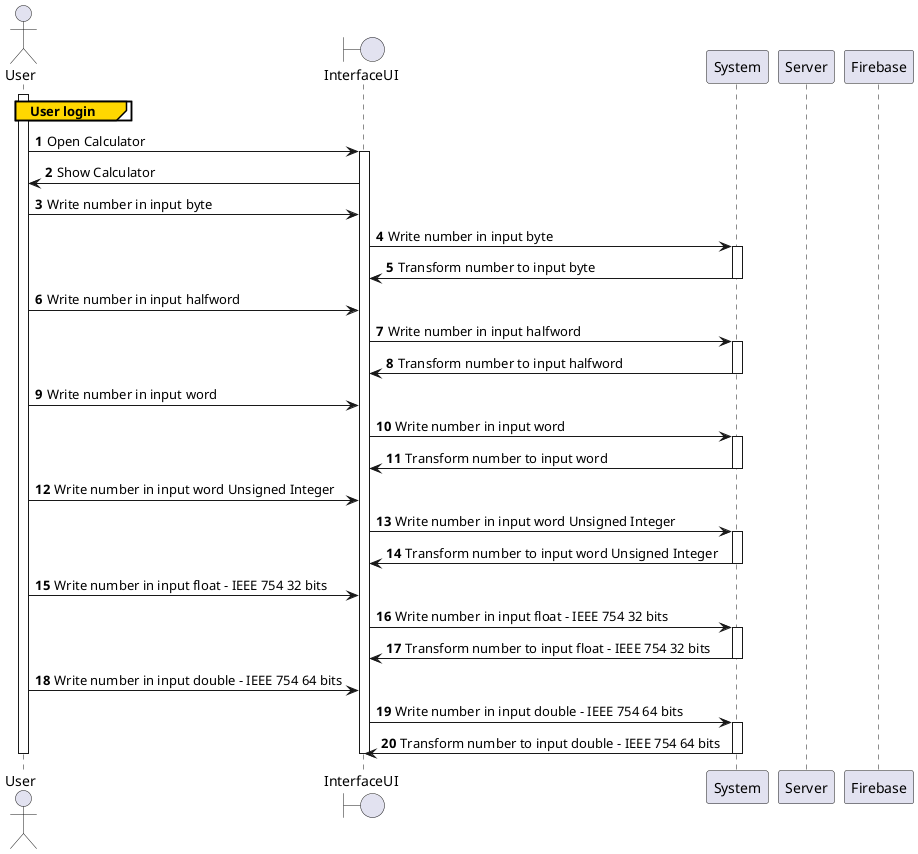 @startuml
'https://plantuml.com/sequence-diagram

autonumber

actor User
boundary InterfaceUI
participant System
participant Server
participant Firebase

activate User
group#Gold User login

end
User -> InterfaceUI: Open Calculator
activate InterfaceUI
User <- InterfaceUI: Show Calculator

User -> InterfaceUI: Write number in input byte
InterfaceUI -> System: Write number in input byte
activate System
InterfaceUI <- System: Transform number to input byte
deactivate System


User -> InterfaceUI: Write number in input halfword
InterfaceUI -> System: Write number in input halfword
activate System
InterfaceUI <- System: Transform number to input halfword
deactivate System


User -> InterfaceUI: Write number in input word
InterfaceUI -> System: Write number in input word
activate System
InterfaceUI <- System: Transform number to input word
deactivate System


User -> InterfaceUI: Write number in input word Unsigned Integer
InterfaceUI -> System: Write number in input word Unsigned Integer
activate System
InterfaceUI <- System: Transform number to input word Unsigned Integer
deactivate System


User -> InterfaceUI: Write number in input float - IEEE 754 32 bits
InterfaceUI -> System: Write number in input float - IEEE 754 32 bits
activate System
InterfaceUI <- System: Transform number to input float - IEEE 754 32 bits
deactivate System


User -> InterfaceUI: Write number in input double - IEEE 754 64 bits
InterfaceUI -> System: Write number in input double - IEEE 754 64 bits
activate System
InterfaceUI <- System: Transform number to input double - IEEE 754 64 bits
deactivate System


deactivate InterfaceUI
deactivate User

@enduml
